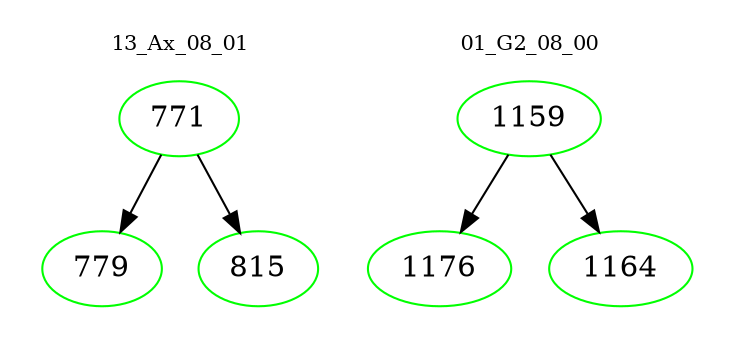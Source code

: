 digraph{
subgraph cluster_0 {
color = white
label = "13_Ax_08_01";
fontsize=10;
T0_771 [label="771", color="green"]
T0_771 -> T0_779 [color="black"]
T0_779 [label="779", color="green"]
T0_771 -> T0_815 [color="black"]
T0_815 [label="815", color="green"]
}
subgraph cluster_1 {
color = white
label = "01_G2_08_00";
fontsize=10;
T1_1159 [label="1159", color="green"]
T1_1159 -> T1_1176 [color="black"]
T1_1176 [label="1176", color="green"]
T1_1159 -> T1_1164 [color="black"]
T1_1164 [label="1164", color="green"]
}
}
